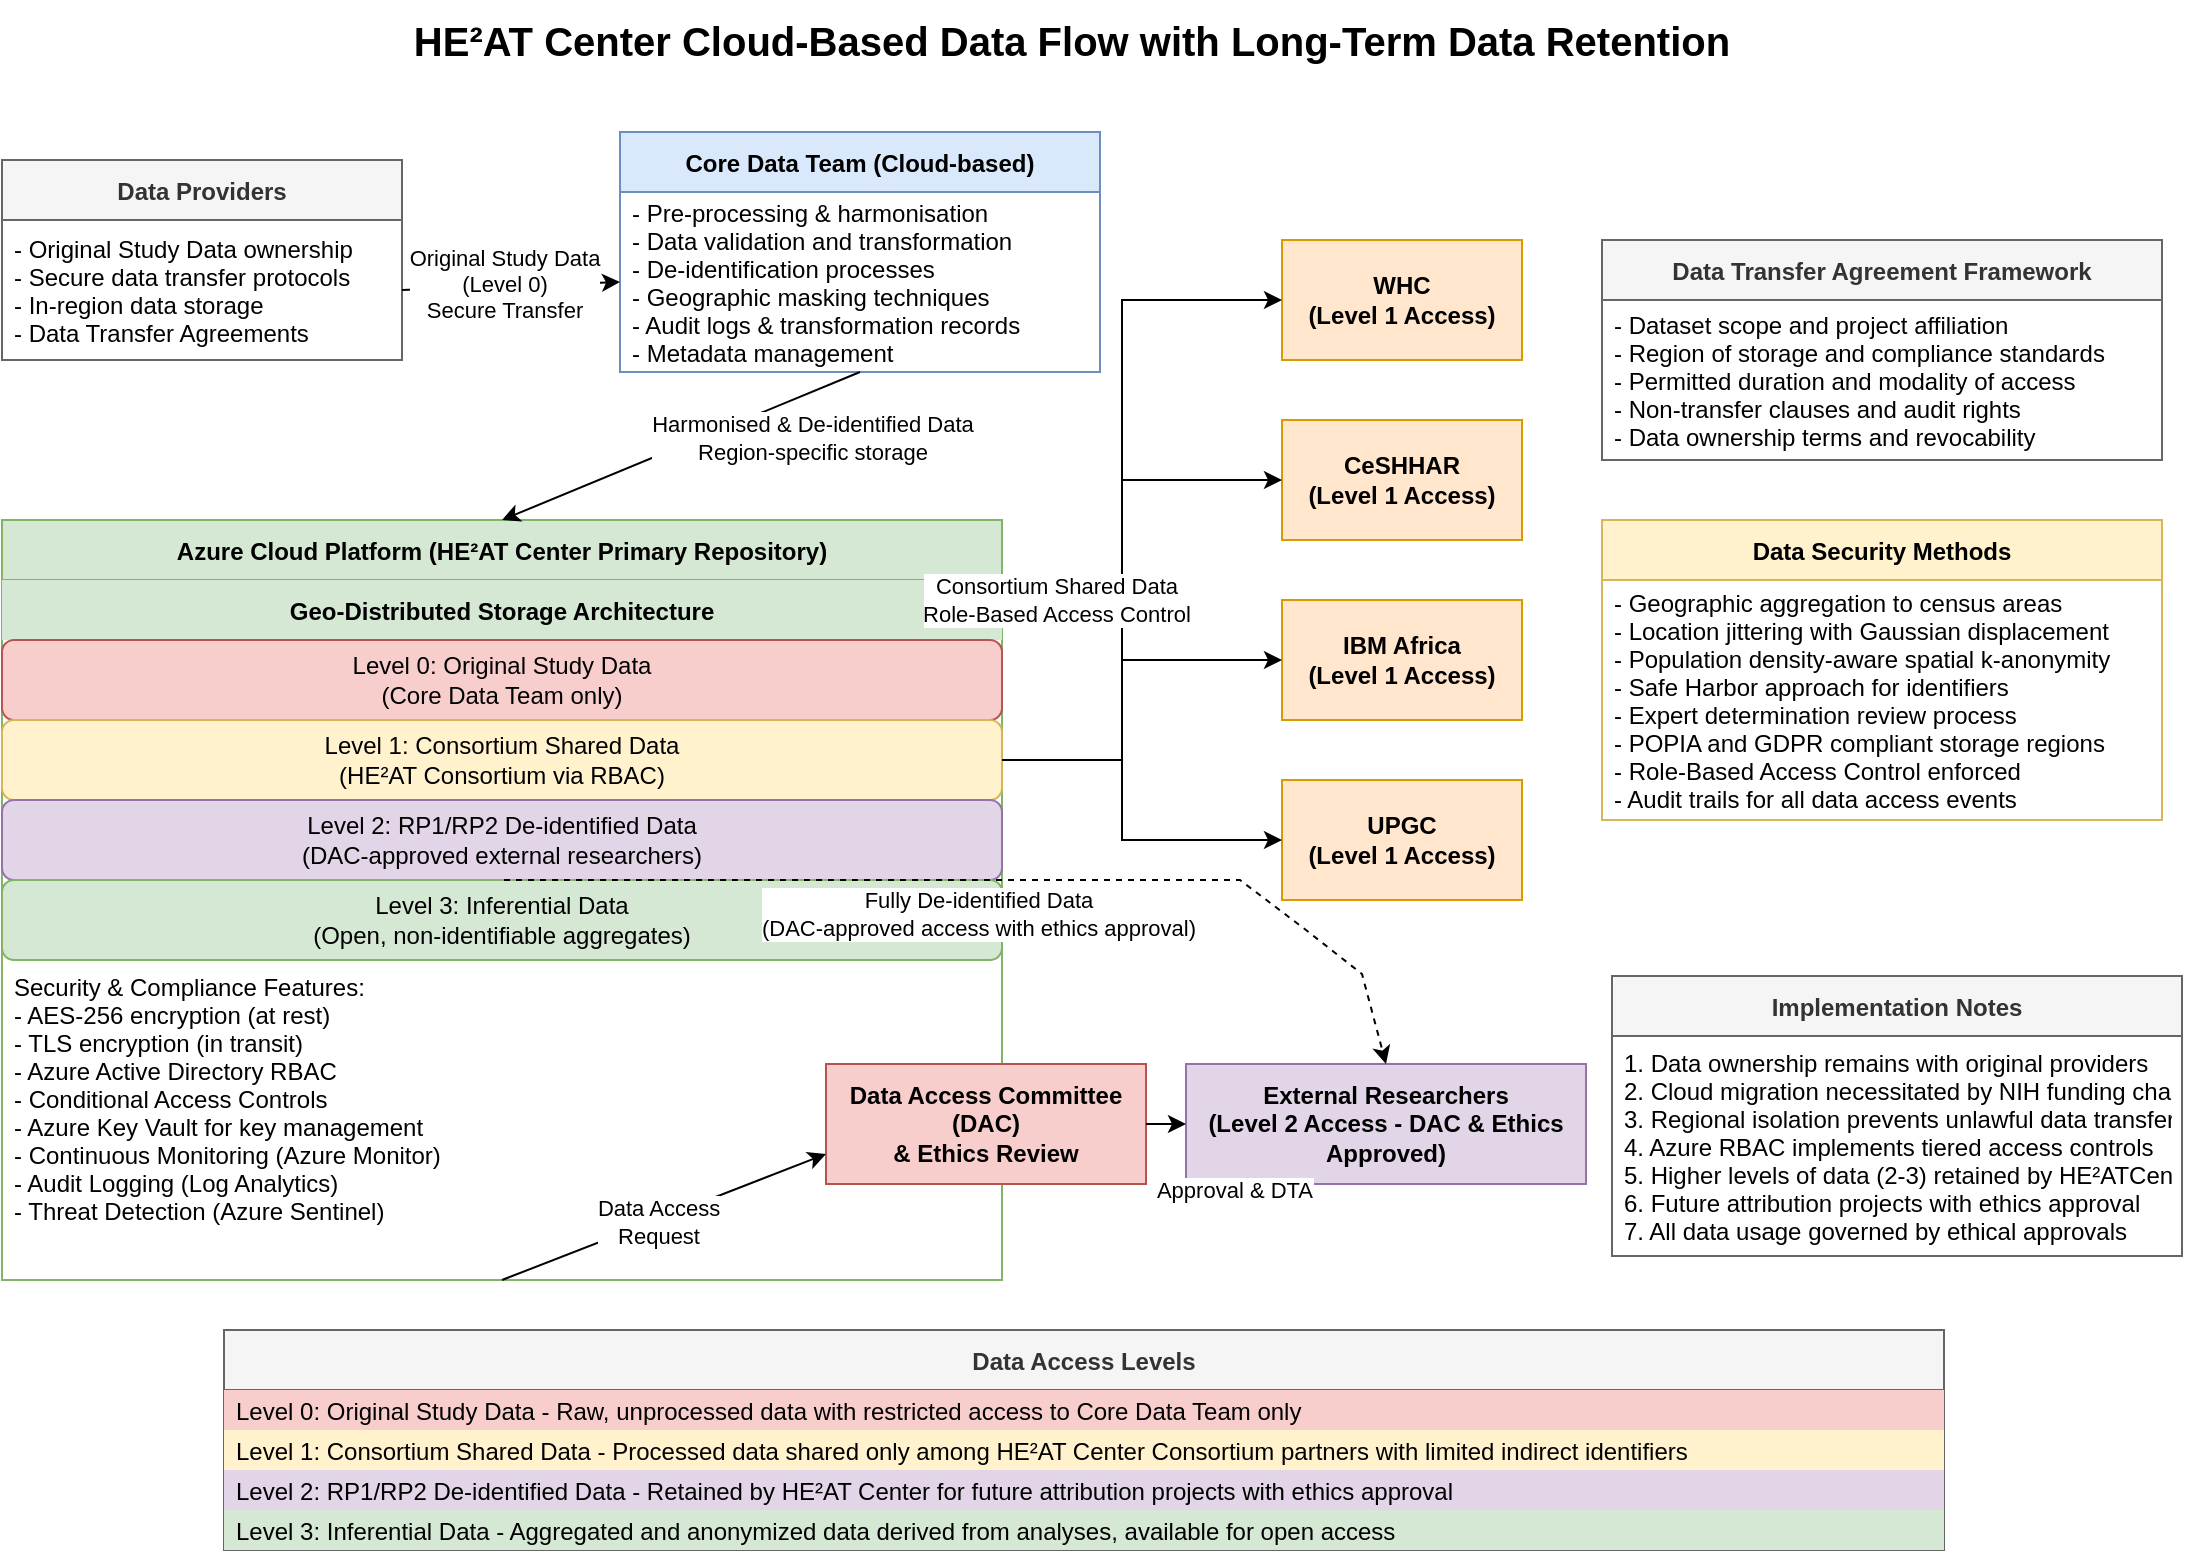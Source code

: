<mxfile>
    <diagram id="heat_center_data_flow" name="HE²AT Center Cloud-Based Data Flow">
        <mxGraphModel dx="730" dy="832" grid="0" gridSize="10" guides="1" tooltips="1" connect="1" arrows="1" fold="1" page="1" pageScale="1" pageWidth="1169" pageHeight="827" background="#ffffff" math="0" shadow="0">
            <root>
                <mxCell id="0"/>
                <mxCell id="1" parent="0"/>
                <mxCell id="title" value="HE²AT Center Cloud-Based Data Flow with Long-Term Data Retention" style="text;html=1;strokeColor=none;fillColor=none;align=center;verticalAlign=middle;whiteSpace=wrap;rounded=0;fontSize=20;fontStyle=1;fontColor=#000000;" parent="1" vertex="1">
                    <mxGeometry x="100" y="20" width="950" height="40" as="geometry"/>
                </mxCell>
                <mxCell id="dataProviderSection" value="Data Providers" style="swimlane;fontStyle=1;childLayout=stackLayout;horizontal=1;startSize=30;horizontalStack=0;resizeParent=1;resizeParentMax=0;resizeLast=0;collapsible=1;marginBottom=0;fillColor=#f5f5f5;strokeColor=#666666;fontColor=#333333;" parent="1" vertex="1">
                    <mxGeometry x="40" y="100" width="200" height="100" as="geometry"/>
                </mxCell>
                <mxCell id="dataProviderInfo" value="- Original Study Data ownership&#10;- Secure data transfer protocols&#10;- In-region data storage&#10;- Data Transfer Agreements" style="text;strokeColor=none;fillColor=none;align=left;verticalAlign=middle;spacingLeft=4;spacingRight=4;overflow=hidden;points=[[0,0.5],[1,0.5]];portConstraint=eastwest;rotatable=0;fontColor=#000000;" parent="dataProviderSection" vertex="1">
                    <mxGeometry y="30" width="200" height="70" as="geometry"/>
                </mxCell>
                <mxCell id="coreDataTeamSection" value="Core Data Team (Cloud-based)" style="swimlane;fontStyle=1;childLayout=stackLayout;horizontal=1;startSize=30;horizontalStack=0;resizeParent=1;resizeParentMax=0;resizeLast=0;collapsible=1;marginBottom=0;fillColor=#dae8fc;strokeColor=#6c8ebf;fontColor=#000000;" parent="1" vertex="1">
                    <mxGeometry x="349" y="86" width="240" height="120" as="geometry"/>
                </mxCell>
                <mxCell id="coreDataTeamInfo" value="- Pre-processing &amp; harmonisation&#10;- Data validation and transformation&#10;- De-identification processes&#10;- Geographic masking techniques&#10;- Audit logs &amp; transformation records&#10;- Metadata management" style="text;strokeColor=none;fillColor=none;align=left;verticalAlign=middle;spacingLeft=4;spacingRight=4;overflow=hidden;points=[[0,0.5],[1,0.5]];portConstraint=eastwest;rotatable=0;fontColor=#000000;" parent="coreDataTeamSection" vertex="1">
                    <mxGeometry y="30" width="240" height="90" as="geometry"/>
                </mxCell>
                <mxCell id="azureCloudSection" value="Azure Cloud Platform (HE²AT Center Primary Repository)" style="swimlane;fontStyle=1;childLayout=stackLayout;horizontal=1;startSize=30;horizontalStack=0;resizeParent=1;resizeParentMax=0;resizeLast=0;collapsible=1;marginBottom=0;fillColor=#d5e8d4;strokeColor=#82b366;fontColor=#000000;" parent="1" vertex="1">
                    <mxGeometry x="40" y="280" width="500" height="380" as="geometry">
                        <mxRectangle x="40" y="280" width="360" height="30" as="alternateBounds"/>
                    </mxGeometry>
                </mxCell>
                <mxCell id="azureCloudHeader" value="Geo-Distributed Storage Architecture" style="text;strokeColor=none;fillColor=#d5e8d4;align=center;verticalAlign=middle;spacingLeft=4;spacingRight=4;overflow=hidden;points=[[0,0.5],[1,0.5]];portConstraint=eastwest;rotatable=0;fontStyle=1;fontColor=#000000;" parent="azureCloudSection" vertex="1">
                    <mxGeometry y="30" width="500" height="30" as="geometry"/>
                </mxCell>
                <mxCell id="levelZeroContainer" value="Level 0: Original Study Data&#10;(Core Data Team only)" style="rounded=1;whiteSpace=wrap;html=1;fillColor=#f8cecc;strokeColor=#b85450;align=center;fontColor=#000000;" parent="azureCloudSection" vertex="1">
                    <mxGeometry y="60" width="500" height="40" as="geometry"/>
                </mxCell>
                <mxCell id="levelOneContainer" value="Level 1: Consortium Shared Data&#10;(HE²AT Consortium via RBAC)" style="rounded=1;whiteSpace=wrap;html=1;fillColor=#fff2cc;strokeColor=#d6b656;align=center;fontColor=#000000;" parent="azureCloudSection" vertex="1">
                    <mxGeometry y="100" width="500" height="40" as="geometry"/>
                </mxCell>
                <mxCell id="levelTwoContainer" value="Level 2: RP1/RP2 De-identified Data&#10;(DAC-approved external researchers)" style="rounded=1;whiteSpace=wrap;html=1;fillColor=#e1d5e7;strokeColor=#9673a6;align=center;fontColor=#000000;" parent="azureCloudSection" vertex="1">
                    <mxGeometry y="140" width="500" height="40" as="geometry"/>
                </mxCell>
                <mxCell id="levelThreeContainer" value="Level 3: Inferential Data&#10;(Open, non-identifiable aggregates)" style="rounded=1;whiteSpace=wrap;html=1;fillColor=#d5e8d4;strokeColor=#82b366;align=center;fontColor=#000000;" parent="azureCloudSection" vertex="1">
                    <mxGeometry y="180" width="500" height="40" as="geometry"/>
                </mxCell>
                <mxCell id="azureSecurity" value="Security &amp; Compliance Features:&#10;- AES-256 encryption (at rest)&#10;- TLS encryption (in transit)&#10;- Azure Active Directory RBAC&#10;- Conditional Access Controls&#10;- Azure Key Vault for key management&#10;- Continuous Monitoring (Azure Monitor)&#10;- Audit Logging (Log Analytics)&#10;- Threat Detection (Azure Sentinel)" style="text;strokeColor=none;fillColor=none;align=left;verticalAlign=top;spacingLeft=4;spacingRight=4;overflow=hidden;points=[[0,0.5],[1,0.5]];portConstraint=eastwest;rotatable=0;fontColor=#000000;" parent="azureCloudSection" vertex="1">
                    <mxGeometry y="220" width="500" height="160" as="geometry"/>
                </mxCell>
                <mxCell id="ceshharNode" value="CeSHHAR&#10;(Level 1 Access)" style="rounded=0;whiteSpace=wrap;html=1;fillColor=#ffe6cc;strokeColor=#d79b00;fontStyle=1;fontColor=#000000;" parent="1" vertex="1">
                    <mxGeometry x="680" y="230" width="120" height="60" as="geometry"/>
                </mxCell>
                <mxCell id="whcNode" value="WHC&#10;(Level 1 Access)" style="rounded=0;whiteSpace=wrap;html=1;fillColor=#ffe6cc;strokeColor=#d79b00;fontStyle=1;fontColor=#000000;" parent="1" vertex="1">
                    <mxGeometry x="680" y="140" width="120" height="60" as="geometry"/>
                </mxCell>
                <mxCell id="ibmNode" value="IBM Africa&#10;(Level 1 Access)" style="rounded=0;whiteSpace=wrap;html=1;fillColor=#ffe6cc;strokeColor=#d79b00;fontStyle=1;fontColor=#000000;" parent="1" vertex="1">
                    <mxGeometry x="680" y="320" width="120" height="60" as="geometry"/>
                </mxCell>
                <mxCell id="upgcNode" value="UPGC&#10;(Level 1 Access)" style="rounded=0;whiteSpace=wrap;html=1;fillColor=#ffe6cc;strokeColor=#d79b00;fontStyle=1;fontColor=#000000;" parent="1" vertex="1">
                    <mxGeometry x="680" y="410" width="120" height="60" as="geometry"/>
                </mxCell>
                <mxCell id="externalNode" value="External Researchers&#10;(Level 2 Access - DAC &amp;amp; Ethics Approved)" style="rounded=0;whiteSpace=wrap;html=1;fillColor=#e1d5e7;strokeColor=#9673a6;fontStyle=1;fontColor=#000000;" parent="1" vertex="1">
                    <mxGeometry x="632" y="552" width="200" height="60" as="geometry"/>
                </mxCell>
                <mxCell id="dacNode" value="Data Access Committee (DAC)&#10;&amp;amp; Ethics Review" style="rounded=0;whiteSpace=wrap;html=1;fillColor=#f8cecc;strokeColor=#b85450;fontStyle=1;fontColor=#000000;" parent="1" vertex="1">
                    <mxGeometry x="452" y="552" width="160" height="60" as="geometry"/>
                </mxCell>
                <mxCell id="dataSecuritySection" value="Data Security Methods" style="swimlane;fontStyle=1;childLayout=stackLayout;horizontal=1;startSize=30;horizontalStack=0;resizeParent=1;resizeParentMax=0;resizeLast=0;collapsible=1;marginBottom=0;fillColor=#fff2cc;strokeColor=#d6b656;fontColor=#000000;" parent="1" vertex="1">
                    <mxGeometry x="840" y="280" width="280" height="150" as="geometry"/>
                </mxCell>
                <mxCell id="deIdentificationInfo" value="- Geographic aggregation to census areas&#10;- Location jittering with Gaussian displacement&#10;- Population density-aware spatial k-anonymity&#10;- Safe Harbor approach for identifiers&#10;- Expert determination review process&#10;- POPIA and GDPR compliant storage regions&#10;- Role-Based Access Control enforced&#10;- Audit trails for all data access events" style="text;strokeColor=none;fillColor=none;align=left;verticalAlign=middle;spacingLeft=4;spacingRight=4;overflow=hidden;points=[[0,0.5],[1,0.5]];portConstraint=eastwest;rotatable=0;fontColor=#000000;" parent="dataSecuritySection" vertex="1">
                    <mxGeometry y="30" width="280" height="120" as="geometry"/>
                </mxCell>
                <mxCell id="dtaSection" value="Data Transfer Agreement Framework" style="swimlane;fontStyle=1;childLayout=stackLayout;horizontal=1;startSize=30;horizontalStack=0;resizeParent=1;resizeParentMax=0;resizeLast=0;collapsible=1;marginBottom=0;fillColor=#f5f5f5;strokeColor=#666666;fontColor=#333333;" parent="1" vertex="1">
                    <mxGeometry x="840" y="140" width="280" height="110" as="geometry"/>
                </mxCell>
                <mxCell id="dtaInfo" value="- Dataset scope and project affiliation&#10;- Region of storage and compliance standards&#10;- Permitted duration and modality of access&#10;- Non-transfer clauses and audit rights&#10;- Data ownership terms and revocability" style="text;strokeColor=none;fillColor=none;align=left;verticalAlign=middle;spacingLeft=4;spacingRight=4;overflow=hidden;points=[[0,0.5],[1,0.5]];portConstraint=eastwest;rotatable=0;fontColor=#000000;" parent="dtaSection" vertex="1">
                    <mxGeometry y="30" width="280" height="80" as="geometry"/>
                </mxCell>
                <mxCell id="dataProviderToCoreFlow" value="" style="endArrow=classic;html=1;rounded=0;exitX=1;exitY=0.5;exitDx=0;exitDy=0;entryX=0;entryY=0.5;entryDx=0;entryDy=0;" parent="1" source="dataProviderInfo" target="coreDataTeamInfo" edge="1">
                    <mxGeometry width="50" height="50" relative="1" as="geometry">
                        <mxPoint x="560" y="410" as="sourcePoint"/>
                        <mxPoint x="610" y="360" as="targetPoint"/>
                    </mxGeometry>
                </mxCell>
                <mxCell id="dataProviderToCoreLabel" value="Original Study Data&#10;(Level 0)&#10;Secure Transfer" style="edgeLabel;html=1;align=center;verticalAlign=middle;resizable=0;points=[];" parent="dataProviderToCoreFlow" vertex="1" connectable="0">
                    <mxGeometry x="-0.067" y="1" relative="1" as="geometry">
                        <mxPoint as="offset"/>
                    </mxGeometry>
                </mxCell>
                <mxCell id="coreToAzureFlow" value="" style="endArrow=classic;html=1;rounded=0;exitX=0.5;exitY=1;exitDx=0;exitDy=0;entryX=0.5;entryY=0;entryDx=0;entryDy=0;strokeColor=#000000;" parent="1" source="coreDataTeamSection" target="azureCloudSection" edge="1">
                    <mxGeometry width="50" height="50" relative="1" as="geometry">
                        <mxPoint x="560" y="410" as="sourcePoint"/>
                        <mxPoint x="610" y="360" as="targetPoint"/>
                    </mxGeometry>
                </mxCell>
                <mxCell id="coreToAzureLabel" value="Harmonised &amp; De-identified Data&#10;Region-specific storage" style="edgeLabel;html=1;align=center;verticalAlign=middle;resizable=0;points=[];" parent="coreToAzureFlow" vertex="1" connectable="0">
                    <mxGeometry x="-0.4" y="1" relative="1" as="geometry">
                        <mxPoint x="29" y="10" as="offset"/>
                    </mxGeometry>
                </mxCell>
                <mxCell id="azureToWhcFlow" value="" style="endArrow=classic;html=1;rounded=0;exitX=1;exitY=0.5;exitDx=0;exitDy=0;entryX=0;entryY=0.5;entryDx=0;entryDy=0;labelBorderColor=#000000;strokeColor=#000000;" parent="1" source="levelOneContainer" target="whcNode" edge="1">
                    <mxGeometry width="50" height="50" relative="1" as="geometry">
                        <mxPoint x="560" y="410" as="sourcePoint"/>
                        <mxPoint x="610" y="360" as="targetPoint"/>
                        <Array as="points">
                            <mxPoint x="600" y="400"/>
                            <mxPoint x="600" y="170"/>
                        </Array>
                    </mxGeometry>
                </mxCell>
                <mxCell id="azureToCeshharFlow" value="" style="endArrow=classic;html=1;rounded=0;exitX=1;exitY=0.5;exitDx=0;exitDy=0;entryX=0;entryY=0.5;entryDx=0;entryDy=0;labelBorderColor=#000000;strokeColor=#000000;" parent="1" source="levelOneContainer" target="ceshharNode" edge="1">
                    <mxGeometry width="50" height="50" relative="1" as="geometry">
                        <mxPoint x="560" y="410" as="sourcePoint"/>
                        <mxPoint x="610" y="360" as="targetPoint"/>
                        <Array as="points">
                            <mxPoint x="600" y="400"/>
                            <mxPoint x="600" y="260"/>
                        </Array>
                    </mxGeometry>
                </mxCell>
                <mxCell id="azureToIbmFlow" value="" style="endArrow=classic;html=1;rounded=0;exitX=1;exitY=0.5;exitDx=0;exitDy=0;entryX=0;entryY=0.5;entryDx=0;entryDy=0;labelBorderColor=#000000;strokeColor=#000000;" parent="1" source="levelOneContainer" target="ibmNode" edge="1">
                    <mxGeometry width="50" height="50" relative="1" as="geometry">
                        <mxPoint x="560" y="410" as="sourcePoint"/>
                        <mxPoint x="610" y="360" as="targetPoint"/>
                        <Array as="points">
                            <mxPoint x="600" y="400"/>
                            <mxPoint x="600" y="350"/>
                        </Array>
                    </mxGeometry>
                </mxCell>
                <mxCell id="azureToUpgcFlow" value="" style="endArrow=classic;html=1;rounded=0;exitX=1;exitY=0.5;exitDx=0;exitDy=0;entryX=0;entryY=0.5;entryDx=0;entryDy=0;labelBorderColor=#000000;strokeColor=#000000;" parent="1" source="levelOneContainer" target="upgcNode" edge="1">
                    <mxGeometry width="50" height="50" relative="1" as="geometry">
                        <mxPoint x="560" y="410" as="sourcePoint"/>
                        <mxPoint x="610" y="360" as="targetPoint"/>
                        <Array as="points">
                            <mxPoint x="600" y="400"/>
                            <mxPoint x="600" y="440"/>
                        </Array>
                    </mxGeometry>
                </mxCell>
                <mxCell id="azureToConsortiumLabel" value="Consortium Shared Data&#10;Role-Based Access Control" style="edgeLabel;html=1;align=center;verticalAlign=middle;resizable=0;points=[];" parent="azureToUpgcFlow" vertex="1" connectable="0">
                    <mxGeometry x="0.537" y="1" relative="1" as="geometry">
                        <mxPoint x="-72" y="-119" as="offset"/>
                    </mxGeometry>
                </mxCell>
                <mxCell id="azureToDacFlow" value="" style="endArrow=classic;html=1;rounded=0;exitX=0.5;exitY=1;exitDx=0;exitDy=0;entryX=0;entryY=0.75;entryDx=0;entryDy=0;strokeColor=#000000;" parent="1" source="azureCloudSection" target="dacNode" edge="1">
                    <mxGeometry width="50" height="50" relative="1" as="geometry">
                        <mxPoint x="560" y="410" as="sourcePoint"/>
                        <mxPoint x="610" y="360" as="targetPoint"/>
                    </mxGeometry>
                </mxCell>
                <mxCell id="azureToDacLabel" value="Data Access&#10;Request" style="edgeLabel;html=1;align=center;verticalAlign=middle;resizable=0;points=[];" parent="azureToDacFlow" vertex="1" connectable="0">
                    <mxGeometry x="-0.044" y="-1" relative="1" as="geometry">
                        <mxPoint as="offset"/>
                    </mxGeometry>
                </mxCell>
                <mxCell id="dacToExternalFlow" value="" style="endArrow=classic;html=1;rounded=0;exitX=1;exitY=0.5;exitDx=0;exitDy=0;entryX=0;entryY=0.5;entryDx=0;entryDy=0;strokeColor=#000000;" parent="1" source="dacNode" target="externalNode" edge="1">
                    <mxGeometry width="50" height="50" relative="1" as="geometry">
                        <mxPoint x="560" y="410" as="sourcePoint"/>
                        <mxPoint x="610" y="360" as="targetPoint"/>
                    </mxGeometry>
                </mxCell>
                <mxCell id="dacToExternalLabel" value="Approval &amp; DTA" style="edgeLabel;html=1;align=center;verticalAlign=middle;resizable=0;points=[];" parent="dacToExternalFlow" vertex="1" connectable="0">
                    <mxGeometry x="-0.05" relative="1" as="geometry">
                        <mxPoint x="34" y="33" as="offset"/>
                    </mxGeometry>
                </mxCell>
                <mxCell id="azureToExternalFlow" value="" style="endArrow=classic;html=1;rounded=0;exitX=0.502;exitY=1;exitDx=0;exitDy=0;entryX=0.5;entryY=0;entryDx=0;entryDy=0;exitPerimeter=0;dashed=1;strokeColor=#000000;" parent="1" source="levelTwoContainer" target="externalNode" edge="1">
                    <mxGeometry width="50" height="50" relative="1" as="geometry">
                        <mxPoint x="560" y="450" as="sourcePoint"/>
                        <mxPoint x="610" y="400" as="targetPoint"/>
                        <Array as="points">
                            <mxPoint x="399" y="460"/>
                            <mxPoint x="574" y="460"/>
                            <mxPoint x="659" y="460"/>
                            <mxPoint x="692" y="485"/>
                            <mxPoint x="720" y="507"/>
                        </Array>
                    </mxGeometry>
                </mxCell>
                <mxCell id="azureToExternalLabel" value="Fully De-identified Data&#10;(DAC-approved access with ethics approval)" style="edgeLabel;html=1;align=center;verticalAlign=middle;resizable=0;points=[];" parent="azureToExternalFlow" vertex="1" connectable="0">
                    <mxGeometry x="0.03" y="2" relative="1" as="geometry">
                        <mxPoint x="-16" y="19" as="offset"/>
                    </mxGeometry>
                </mxCell>
                <mxCell id="legendSection" value="Data Access Levels" style="swimlane;fontStyle=1;childLayout=stackLayout;horizontal=1;startSize=30;horizontalStack=0;resizeParent=1;resizeParentMax=0;resizeLast=0;collapsible=1;marginBottom=0;fillColor=#f5f5f5;strokeColor=#666666;fontColor=#333333;" parent="1" vertex="1">
                    <mxGeometry x="151" y="685" width="860" height="110" as="geometry"/>
                </mxCell>
                <mxCell id="legend1" value="Level 0: Original Study Data - Raw, unprocessed data with restricted access to Core Data Team only" style="text;strokeColor=none;fillColor=#f8cecc;align=left;verticalAlign=middle;spacingLeft=4;spacingRight=4;overflow=hidden;points=[[0,0.5],[1,0.5]];portConstraint=eastwest;rotatable=0;fontColor=#000000;" parent="legendSection" vertex="1">
                    <mxGeometry y="30" width="860" height="20" as="geometry"/>
                </mxCell>
                <mxCell id="legend2" value="Level 1: Consortium Shared Data - Processed data shared only among HE²AT Center Consortium partners with limited indirect identifiers" style="text;strokeColor=none;fillColor=#fff2cc;align=left;verticalAlign=middle;spacingLeft=4;spacingRight=4;overflow=hidden;points=[[0,0.5],[1,0.5]];portConstraint=eastwest;rotatable=0;fontColor=#000000;" parent="legendSection" vertex="1">
                    <mxGeometry y="50" width="860" height="20" as="geometry"/>
                </mxCell>
                <mxCell id="legend3" value="Level 2: RP1/RP2 De-identified Data - Retained by HE²AT Center for future attribution projects with ethics approval" style="text;strokeColor=none;fillColor=#e1d5e7;align=left;verticalAlign=middle;spacingLeft=4;spacingRight=4;overflow=hidden;points=[[0,0.5],[1,0.5]];portConstraint=eastwest;rotatable=0;fontColor=#000000;" parent="legendSection" vertex="1">
                    <mxGeometry y="70" width="860" height="20" as="geometry"/>
                </mxCell>
                <mxCell id="legend4" value="Level 3: Inferential Data - Aggregated and anonymized data derived from analyses, available for open access" style="text;strokeColor=none;fillColor=#d5e8d4;align=left;verticalAlign=middle;spacingLeft=4;spacingRight=4;overflow=hidden;points=[[0,0.5],[1,0.5]];portConstraint=eastwest;rotatable=0;fontColor=#000000;" parent="legendSection" vertex="1">
                    <mxGeometry y="90" width="860" height="20" as="geometry"/>
                </mxCell>
                <mxCell id="notesSection" value="Implementation Notes" style="swimlane;fontStyle=1;childLayout=stackLayout;horizontal=1;startSize=30;horizontalStack=0;resizeParent=1;resizeParentMax=0;resizeLast=0;collapsible=1;marginBottom=0;fillColor=#f5f5f5;strokeColor=#666666;fontColor=#333333;" parent="1" vertex="1">
                    <mxGeometry x="845" y="508" width="285" height="140" as="geometry"/>
                </mxCell>
                <mxCell id="notesList" value="1. Data ownership remains with original providers&#10;2. Cloud migration necessitated by NIH funding changes&#10;3. Regional isolation prevents unlawful data transfer&#10;4. Azure RBAC implements tiered access controls&#10;5. Higher levels of data (2-3) retained by HE²ATCenter&#10;6. Future attribution projects with ethics approval&#10;7. All data usage governed by ethical approvals" style="text;strokeColor=none;fillColor=none;align=left;verticalAlign=middle;spacingLeft=4;spacingRight=4;overflow=hidden;points=[[0,0.5],[1,0.5]];portConstraint=eastwest;rotatable=0;fontColor=#000000;" parent="notesSection" vertex="1">
                    <mxGeometry y="30" width="285" height="110" as="geometry"/>
                </mxCell>
            </root>
        </mxGraphModel>
    </diagram>
</mxfile>